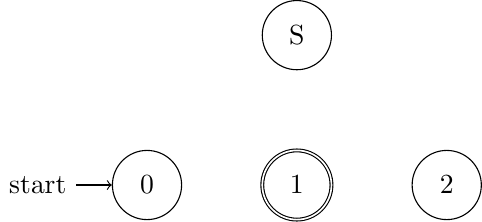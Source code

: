 \documentclass[tikz]{standalone}
\usetikzlibrary{arrows, automata, calc, positioning}
\begin{document}
\begin{tikzpicture}
    \node[state, initial] (0) at (0,0) {0};
    \node[state, accepting] (1) [right=of 0] {1};
    \node[state] (2) [right=of 1] {2};
    \node[state] (3) [above=of 1] {S};

%    \path[->]
%        (0) edge node [above] {a} (1)
%            edge node [above] {b} (3)
%        (1) edge node [above] {b} (2)
%            edge node [left]  {a} (3)
%        (2) edge [bend left] node [below] {a} (0)
%            edge node [above] {b} (3)
%        (3) edge [loop above] node {a,b};
\end{tikzpicture}
\end{document}
